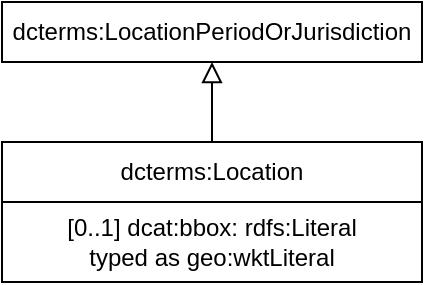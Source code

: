 <mxfile version="26.0.9">
  <diagram name="Page-1" id="oPdGorQUEMpEW7eRbp6K">
    <mxGraphModel dx="392" dy="544" grid="1" gridSize="10" guides="1" tooltips="1" connect="1" arrows="1" fold="1" page="1" pageScale="1" pageWidth="827" pageHeight="1169" math="0" shadow="0">
      <root>
        <mxCell id="0" />
        <mxCell id="1" parent="0" />
        <mxCell id="5O2p17_K3fBn7UO_ERKs-19" value="dcterms:LocationPeriodOrJurisdiction" style="rounded=0;whiteSpace=wrap;html=1;snapToPoint=1;points=[[0.1,0],[0.2,0],[0.3,0],[0.4,0],[0.5,0],[0.6,0],[0.7,0],[0.8,0],[0.9,0],[0,0.1],[0,0.3],[0,0.5],[0,0.7],[0,0.9],[0.1,1],[0.2,1],[0.3,1],[0.4,1],[0.5,1],[0.6,1],[0.7,1],[0.8,1],[0.9,1],[1,0.1],[1,0.3],[1,0.5],[1,0.7],[1,0.9]];" parent="1" vertex="1">
          <mxGeometry x="120" y="210" width="210" height="30" as="geometry" />
        </mxCell>
        <mxCell id="5O2p17_K3fBn7UO_ERKs-33" value="dcterms:Location" style="rounded=0;whiteSpace=wrap;html=1;snapToPoint=1;points=[[0.1,0],[0.2,0],[0.3,0],[0.4,0],[0.5,0],[0.6,0],[0.7,0],[0.8,0],[0.9,0],[0,0.1],[0,0.3],[0,0.5],[0,0.7],[0,0.9],[0.1,1],[0.2,1],[0.3,1],[0.4,1],[0.5,1],[0.6,1],[0.7,1],[0.8,1],[0.9,1],[1,0.1],[1,0.3],[1,0.5],[1,0.7],[1,0.9]];" parent="1" vertex="1">
          <mxGeometry x="120" y="280" width="210" height="30" as="geometry" />
        </mxCell>
        <mxCell id="5O2p17_K3fBn7UO_ERKs-34" value="" style="endArrow=block;html=1;fontColor=#000099;exitX=0.5;exitY=0;exitDx=0;exitDy=0;endFill=0;entryX=0.5;entryY=1;entryDx=0;entryDy=0;endSize=8;arcSize=0;rounded=0;" parent="1" source="5O2p17_K3fBn7UO_ERKs-33" target="5O2p17_K3fBn7UO_ERKs-19" edge="1">
          <mxGeometry width="50" height="50" relative="1" as="geometry">
            <mxPoint x="-1590" y="-180" as="sourcePoint" />
            <mxPoint x="-240" y="-185" as="targetPoint" />
            <Array as="points" />
          </mxGeometry>
        </mxCell>
        <mxCell id="5O2p17_K3fBn7UO_ERKs-36" value="&lt;div&gt;[0..1] dcat:bbox:&amp;nbsp;rdfs:Literal&lt;/div&gt;&lt;div&gt;typed as geo:wktLiteral&lt;/div&gt;" style="rounded=0;whiteSpace=wrap;html=1;snapToPoint=1;points=[[0.1,0],[0.2,0],[0.3,0],[0.4,0],[0.5,0],[0.6,0],[0.7,0],[0.8,0],[0.9,0],[0,0.1],[0,0.3],[0,0.5],[0,0.7],[0,0.9],[0.1,1],[0.2,1],[0.3,1],[0.4,1],[0.5,1],[0.6,1],[0.7,1],[0.8,1],[0.9,1],[1,0.1],[1,0.3],[1,0.5],[1,0.7],[1,0.9]];" parent="1" vertex="1">
          <mxGeometry x="120" y="310" width="210" height="40" as="geometry" />
        </mxCell>
      </root>
    </mxGraphModel>
  </diagram>
</mxfile>
